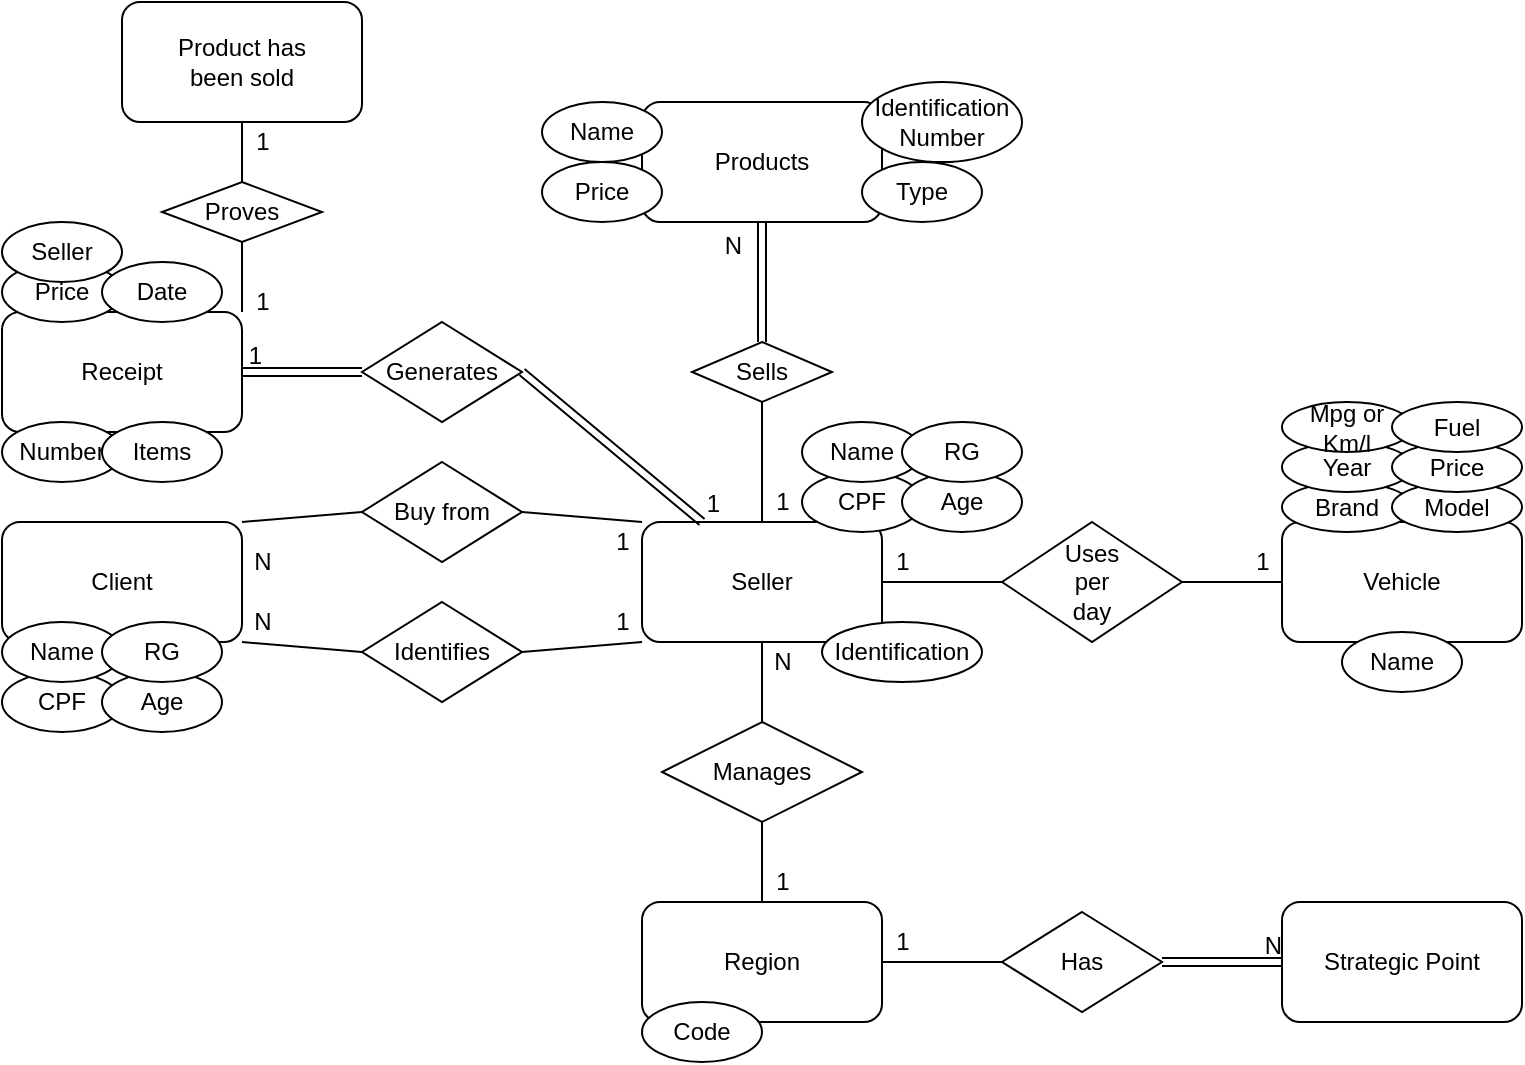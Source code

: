 <mxfile version="15.0.3" type="github">
  <diagram id="k11guvtthKiQcX3SNZ4W" name="Page-1">
    <mxGraphModel dx="1038" dy="519" grid="1" gridSize="10" guides="1" tooltips="1" connect="1" arrows="1" fold="1" page="1" pageScale="1" pageWidth="827" pageHeight="1169" math="0" shadow="0">
      <root>
        <mxCell id="0" />
        <mxCell id="1" parent="0" />
        <mxCell id="LhX5W8xOkdSVJUJ_W-s1-1" value="Region" style="rounded=1;whiteSpace=wrap;html=1;" vertex="1" parent="1">
          <mxGeometry x="370" y="610" width="120" height="60" as="geometry" />
        </mxCell>
        <mxCell id="LhX5W8xOkdSVJUJ_W-s1-2" value="Code" style="ellipse;whiteSpace=wrap;html=1;" vertex="1" parent="1">
          <mxGeometry x="370" y="660" width="60" height="30" as="geometry" />
        </mxCell>
        <mxCell id="LhX5W8xOkdSVJUJ_W-s1-3" value="Strategic Point" style="rounded=1;whiteSpace=wrap;html=1;" vertex="1" parent="1">
          <mxGeometry x="690" y="610" width="120" height="60" as="geometry" />
        </mxCell>
        <mxCell id="LhX5W8xOkdSVJUJ_W-s1-4" value="Has" style="rhombus;whiteSpace=wrap;html=1;" vertex="1" parent="1">
          <mxGeometry x="550" y="615" width="80" height="50" as="geometry" />
        </mxCell>
        <mxCell id="LhX5W8xOkdSVJUJ_W-s1-5" value="" style="endArrow=none;html=1;rounded=0;entryX=0;entryY=0.5;entryDx=0;entryDy=0;exitX=1;exitY=0.5;exitDx=0;exitDy=0;" edge="1" parent="1" source="LhX5W8xOkdSVJUJ_W-s1-1" target="LhX5W8xOkdSVJUJ_W-s1-4">
          <mxGeometry relative="1" as="geometry">
            <mxPoint x="420" y="680" as="sourcePoint" />
            <mxPoint x="580" y="680" as="targetPoint" />
          </mxGeometry>
        </mxCell>
        <mxCell id="LhX5W8xOkdSVJUJ_W-s1-6" value="1" style="text;html=1;align=center;verticalAlign=middle;resizable=0;points=[];autosize=1;strokeColor=none;" vertex="1" parent="1">
          <mxGeometry x="490" y="620" width="20" height="20" as="geometry" />
        </mxCell>
        <mxCell id="LhX5W8xOkdSVJUJ_W-s1-11" value="" style="shape=link;html=1;rounded=0;entryX=0;entryY=0.5;entryDx=0;entryDy=0;exitX=1;exitY=0.5;exitDx=0;exitDy=0;" edge="1" parent="1" source="LhX5W8xOkdSVJUJ_W-s1-4" target="LhX5W8xOkdSVJUJ_W-s1-3">
          <mxGeometry relative="1" as="geometry">
            <mxPoint x="420" y="680" as="sourcePoint" />
            <mxPoint x="580" y="680" as="targetPoint" />
          </mxGeometry>
        </mxCell>
        <mxCell id="LhX5W8xOkdSVJUJ_W-s1-12" value="N" style="resizable=0;html=1;align=right;verticalAlign=bottom;" connectable="0" vertex="1" parent="LhX5W8xOkdSVJUJ_W-s1-11">
          <mxGeometry x="1" relative="1" as="geometry" />
        </mxCell>
        <mxCell id="LhX5W8xOkdSVJUJ_W-s1-13" value="Manages" style="rhombus;whiteSpace=wrap;html=1;" vertex="1" parent="1">
          <mxGeometry x="380" y="520" width="100" height="50" as="geometry" />
        </mxCell>
        <mxCell id="LhX5W8xOkdSVJUJ_W-s1-14" value="" style="endArrow=none;html=1;rounded=0;exitX=0.5;exitY=1;exitDx=0;exitDy=0;entryX=0.5;entryY=0;entryDx=0;entryDy=0;" edge="1" parent="1" source="LhX5W8xOkdSVJUJ_W-s1-13" target="LhX5W8xOkdSVJUJ_W-s1-1">
          <mxGeometry relative="1" as="geometry">
            <mxPoint x="420" y="560" as="sourcePoint" />
            <mxPoint x="580" y="560" as="targetPoint" />
          </mxGeometry>
        </mxCell>
        <mxCell id="LhX5W8xOkdSVJUJ_W-s1-15" value="" style="endArrow=none;html=1;rounded=0;exitX=0.5;exitY=0;exitDx=0;exitDy=0;" edge="1" parent="1" source="LhX5W8xOkdSVJUJ_W-s1-13">
          <mxGeometry relative="1" as="geometry">
            <mxPoint x="420" y="580" as="sourcePoint" />
            <mxPoint x="430" y="470" as="targetPoint" />
          </mxGeometry>
        </mxCell>
        <mxCell id="LhX5W8xOkdSVJUJ_W-s1-16" value="Seller" style="rounded=1;whiteSpace=wrap;html=1;" vertex="1" parent="1">
          <mxGeometry x="370" y="420" width="120" height="60" as="geometry" />
        </mxCell>
        <mxCell id="LhX5W8xOkdSVJUJ_W-s1-17" value="N" style="text;html=1;align=center;verticalAlign=middle;resizable=0;points=[];autosize=1;strokeColor=none;" vertex="1" parent="1">
          <mxGeometry x="430" y="480" width="20" height="20" as="geometry" />
        </mxCell>
        <mxCell id="LhX5W8xOkdSVJUJ_W-s1-18" value="1" style="text;html=1;align=center;verticalAlign=middle;resizable=0;points=[];autosize=1;strokeColor=none;" vertex="1" parent="1">
          <mxGeometry x="430" y="590" width="20" height="20" as="geometry" />
        </mxCell>
        <mxCell id="LhX5W8xOkdSVJUJ_W-s1-19" value="Vehicle" style="rounded=1;whiteSpace=wrap;html=1;" vertex="1" parent="1">
          <mxGeometry x="690" y="420" width="120" height="60" as="geometry" />
        </mxCell>
        <mxCell id="LhX5W8xOkdSVJUJ_W-s1-20" value="Uses&lt;br&gt;per&lt;br&gt;day" style="rhombus;whiteSpace=wrap;html=1;" vertex="1" parent="1">
          <mxGeometry x="550" y="420" width="90" height="60" as="geometry" />
        </mxCell>
        <mxCell id="LhX5W8xOkdSVJUJ_W-s1-21" value="" style="endArrow=none;html=1;rounded=0;exitX=1;exitY=0.5;exitDx=0;exitDy=0;entryX=0;entryY=0.5;entryDx=0;entryDy=0;" edge="1" parent="1" source="LhX5W8xOkdSVJUJ_W-s1-16" target="LhX5W8xOkdSVJUJ_W-s1-20">
          <mxGeometry relative="1" as="geometry">
            <mxPoint x="420" y="440" as="sourcePoint" />
            <mxPoint x="580" y="440" as="targetPoint" />
          </mxGeometry>
        </mxCell>
        <mxCell id="LhX5W8xOkdSVJUJ_W-s1-22" value="1" style="text;html=1;align=center;verticalAlign=middle;resizable=0;points=[];autosize=1;strokeColor=none;" vertex="1" parent="1">
          <mxGeometry x="490" y="430" width="20" height="20" as="geometry" />
        </mxCell>
        <mxCell id="LhX5W8xOkdSVJUJ_W-s1-23" value="" style="endArrow=none;html=1;rounded=0;exitX=1;exitY=0.5;exitDx=0;exitDy=0;entryX=0;entryY=0.5;entryDx=0;entryDy=0;" edge="1" parent="1" source="LhX5W8xOkdSVJUJ_W-s1-20" target="LhX5W8xOkdSVJUJ_W-s1-19">
          <mxGeometry relative="1" as="geometry">
            <mxPoint x="660" y="449" as="sourcePoint" />
            <mxPoint x="740" y="449" as="targetPoint" />
            <Array as="points" />
          </mxGeometry>
        </mxCell>
        <mxCell id="LhX5W8xOkdSVJUJ_W-s1-24" value="1" style="text;html=1;align=center;verticalAlign=middle;resizable=0;points=[];autosize=1;strokeColor=none;" vertex="1" parent="1">
          <mxGeometry x="670" y="430" width="20" height="20" as="geometry" />
        </mxCell>
        <mxCell id="LhX5W8xOkdSVJUJ_W-s1-25" value="Products" style="rounded=1;whiteSpace=wrap;html=1;" vertex="1" parent="1">
          <mxGeometry x="370" y="210" width="120" height="60" as="geometry" />
        </mxCell>
        <mxCell id="LhX5W8xOkdSVJUJ_W-s1-27" value="Sells" style="rhombus;whiteSpace=wrap;html=1;" vertex="1" parent="1">
          <mxGeometry x="395" y="330" width="70" height="30" as="geometry" />
        </mxCell>
        <mxCell id="LhX5W8xOkdSVJUJ_W-s1-28" value="" style="endArrow=none;html=1;rounded=0;entryX=0.5;entryY=1;entryDx=0;entryDy=0;exitX=0.5;exitY=0;exitDx=0;exitDy=0;" edge="1" parent="1" source="LhX5W8xOkdSVJUJ_W-s1-16" target="LhX5W8xOkdSVJUJ_W-s1-27">
          <mxGeometry relative="1" as="geometry">
            <mxPoint x="420" y="420" as="sourcePoint" />
            <mxPoint x="580" y="420" as="targetPoint" />
          </mxGeometry>
        </mxCell>
        <mxCell id="LhX5W8xOkdSVJUJ_W-s1-30" value="" style="shape=link;html=1;rounded=0;entryX=0.5;entryY=1;entryDx=0;entryDy=0;exitX=0.5;exitY=0;exitDx=0;exitDy=0;" edge="1" parent="1" source="LhX5W8xOkdSVJUJ_W-s1-27" target="LhX5W8xOkdSVJUJ_W-s1-25">
          <mxGeometry relative="1" as="geometry">
            <mxPoint x="420" y="420" as="sourcePoint" />
            <mxPoint x="580" y="420" as="targetPoint" />
          </mxGeometry>
        </mxCell>
        <mxCell id="LhX5W8xOkdSVJUJ_W-s1-31" value="N" style="resizable=0;html=1;align=right;verticalAlign=bottom;" connectable="0" vertex="1" parent="LhX5W8xOkdSVJUJ_W-s1-30">
          <mxGeometry x="1" relative="1" as="geometry">
            <mxPoint x="-10" y="20" as="offset" />
          </mxGeometry>
        </mxCell>
        <mxCell id="LhX5W8xOkdSVJUJ_W-s1-32" value="1" style="text;html=1;align=center;verticalAlign=middle;resizable=0;points=[];autosize=1;strokeColor=none;" vertex="1" parent="1">
          <mxGeometry x="430" y="400" width="20" height="20" as="geometry" />
        </mxCell>
        <mxCell id="LhX5W8xOkdSVJUJ_W-s1-33" value="Client" style="rounded=1;whiteSpace=wrap;html=1;" vertex="1" parent="1">
          <mxGeometry x="50" y="420" width="120" height="60" as="geometry" />
        </mxCell>
        <mxCell id="LhX5W8xOkdSVJUJ_W-s1-35" value="Receipt" style="rounded=1;whiteSpace=wrap;html=1;" vertex="1" parent="1">
          <mxGeometry x="50" y="315" width="120" height="60" as="geometry" />
        </mxCell>
        <mxCell id="LhX5W8xOkdSVJUJ_W-s1-38" value="Generates" style="rhombus;whiteSpace=wrap;html=1;" vertex="1" parent="1">
          <mxGeometry x="230" y="320" width="80" height="50" as="geometry" />
        </mxCell>
        <mxCell id="LhX5W8xOkdSVJUJ_W-s1-45" value="" style="shape=link;html=1;rounded=0;entryX=1;entryY=0.5;entryDx=0;entryDy=0;exitX=0;exitY=0.5;exitDx=0;exitDy=0;" edge="1" parent="1" source="LhX5W8xOkdSVJUJ_W-s1-38" target="LhX5W8xOkdSVJUJ_W-s1-35">
          <mxGeometry relative="1" as="geometry">
            <mxPoint x="340" y="410" as="sourcePoint" />
            <mxPoint x="500" y="410" as="targetPoint" />
          </mxGeometry>
        </mxCell>
        <mxCell id="LhX5W8xOkdSVJUJ_W-s1-46" value="1" style="resizable=0;html=1;align=right;verticalAlign=bottom;" connectable="0" vertex="1" parent="LhX5W8xOkdSVJUJ_W-s1-45">
          <mxGeometry x="1" relative="1" as="geometry">
            <mxPoint x="10" as="offset" />
          </mxGeometry>
        </mxCell>
        <mxCell id="LhX5W8xOkdSVJUJ_W-s1-47" value="" style="shape=link;html=1;rounded=0;exitX=1;exitY=0.5;exitDx=0;exitDy=0;" edge="1" parent="1" source="LhX5W8xOkdSVJUJ_W-s1-38">
          <mxGeometry relative="1" as="geometry">
            <mxPoint x="210" y="320" as="sourcePoint" />
            <mxPoint x="400" y="420" as="targetPoint" />
          </mxGeometry>
        </mxCell>
        <mxCell id="LhX5W8xOkdSVJUJ_W-s1-48" value="1" style="resizable=0;html=1;align=right;verticalAlign=bottom;" connectable="0" vertex="1" parent="LhX5W8xOkdSVJUJ_W-s1-47">
          <mxGeometry x="1" relative="1" as="geometry">
            <mxPoint x="10" as="offset" />
          </mxGeometry>
        </mxCell>
        <mxCell id="LhX5W8xOkdSVJUJ_W-s1-50" value="Buy from" style="rhombus;whiteSpace=wrap;html=1;" vertex="1" parent="1">
          <mxGeometry x="230" y="390" width="80" height="50" as="geometry" />
        </mxCell>
        <mxCell id="LhX5W8xOkdSVJUJ_W-s1-51" value="" style="endArrow=none;html=1;rounded=0;exitX=1;exitY=0.5;exitDx=0;exitDy=0;entryX=0;entryY=0;entryDx=0;entryDy=0;" edge="1" parent="1" source="LhX5W8xOkdSVJUJ_W-s1-50" target="LhX5W8xOkdSVJUJ_W-s1-16">
          <mxGeometry relative="1" as="geometry">
            <mxPoint x="340" y="480" as="sourcePoint" />
            <mxPoint x="500" y="480" as="targetPoint" />
          </mxGeometry>
        </mxCell>
        <mxCell id="LhX5W8xOkdSVJUJ_W-s1-53" value="N" style="text;html=1;align=center;verticalAlign=middle;resizable=0;points=[];autosize=1;strokeColor=none;" vertex="1" parent="1">
          <mxGeometry x="170" y="430" width="20" height="20" as="geometry" />
        </mxCell>
        <mxCell id="LhX5W8xOkdSVJUJ_W-s1-54" value="1" style="text;html=1;align=center;verticalAlign=middle;resizable=0;points=[];autosize=1;strokeColor=none;" vertex="1" parent="1">
          <mxGeometry x="350" y="420" width="20" height="20" as="geometry" />
        </mxCell>
        <mxCell id="LhX5W8xOkdSVJUJ_W-s1-55" value="Identifies" style="rhombus;whiteSpace=wrap;html=1;" vertex="1" parent="1">
          <mxGeometry x="230" y="460" width="80" height="50" as="geometry" />
        </mxCell>
        <mxCell id="LhX5W8xOkdSVJUJ_W-s1-56" value="" style="endArrow=none;html=1;rounded=0;exitX=1;exitY=0.5;exitDx=0;exitDy=0;entryX=0;entryY=1;entryDx=0;entryDy=0;" edge="1" parent="1" source="LhX5W8xOkdSVJUJ_W-s1-55" target="LhX5W8xOkdSVJUJ_W-s1-16">
          <mxGeometry relative="1" as="geometry">
            <mxPoint x="340" y="480" as="sourcePoint" />
            <mxPoint x="500" y="480" as="targetPoint" />
          </mxGeometry>
        </mxCell>
        <mxCell id="LhX5W8xOkdSVJUJ_W-s1-57" value="" style="endArrow=none;html=1;rounded=0;exitX=1;exitY=1;exitDx=0;exitDy=0;entryX=0;entryY=0.5;entryDx=0;entryDy=0;" edge="1" parent="1" source="LhX5W8xOkdSVJUJ_W-s1-33" target="LhX5W8xOkdSVJUJ_W-s1-55">
          <mxGeometry relative="1" as="geometry">
            <mxPoint x="340" y="480" as="sourcePoint" />
            <mxPoint x="500" y="480" as="targetPoint" />
          </mxGeometry>
        </mxCell>
        <mxCell id="LhX5W8xOkdSVJUJ_W-s1-58" value="" style="endArrow=none;html=1;rounded=0;exitX=1;exitY=0;exitDx=0;exitDy=0;entryX=0;entryY=0.5;entryDx=0;entryDy=0;" edge="1" parent="1" source="LhX5W8xOkdSVJUJ_W-s1-33" target="LhX5W8xOkdSVJUJ_W-s1-50">
          <mxGeometry relative="1" as="geometry">
            <mxPoint x="340" y="480" as="sourcePoint" />
            <mxPoint x="500" y="480" as="targetPoint" />
          </mxGeometry>
        </mxCell>
        <mxCell id="LhX5W8xOkdSVJUJ_W-s1-59" value="N" style="text;html=1;align=center;verticalAlign=middle;resizable=0;points=[];autosize=1;strokeColor=none;" vertex="1" parent="1">
          <mxGeometry x="170" y="460" width="20" height="20" as="geometry" />
        </mxCell>
        <mxCell id="LhX5W8xOkdSVJUJ_W-s1-60" value="1" style="text;html=1;align=center;verticalAlign=middle;resizable=0;points=[];autosize=1;strokeColor=none;" vertex="1" parent="1">
          <mxGeometry x="350" y="460" width="20" height="20" as="geometry" />
        </mxCell>
        <mxCell id="LhX5W8xOkdSVJUJ_W-s1-61" value="Brand" style="ellipse;whiteSpace=wrap;html=1;direction=south;" vertex="1" parent="1">
          <mxGeometry x="690" y="400" width="65" height="25" as="geometry" />
        </mxCell>
        <mxCell id="LhX5W8xOkdSVJUJ_W-s1-62" value="Model" style="ellipse;whiteSpace=wrap;html=1;direction=south;" vertex="1" parent="1">
          <mxGeometry x="745" y="400" width="65" height="25" as="geometry" />
        </mxCell>
        <mxCell id="LhX5W8xOkdSVJUJ_W-s1-63" value="Year" style="ellipse;whiteSpace=wrap;html=1;direction=south;" vertex="1" parent="1">
          <mxGeometry x="690" y="380" width="65" height="25" as="geometry" />
        </mxCell>
        <mxCell id="LhX5W8xOkdSVJUJ_W-s1-64" value="Price" style="ellipse;whiteSpace=wrap;html=1;direction=south;" vertex="1" parent="1">
          <mxGeometry x="745" y="380" width="65" height="25" as="geometry" />
        </mxCell>
        <mxCell id="LhX5W8xOkdSVJUJ_W-s1-65" value="Mpg or&lt;br&gt;Km/l" style="ellipse;whiteSpace=wrap;html=1;direction=south;" vertex="1" parent="1">
          <mxGeometry x="690" y="360" width="65" height="25" as="geometry" />
        </mxCell>
        <mxCell id="LhX5W8xOkdSVJUJ_W-s1-66" value="Fuel" style="ellipse;whiteSpace=wrap;html=1;direction=south;" vertex="1" parent="1">
          <mxGeometry x="745" y="360" width="65" height="25" as="geometry" />
        </mxCell>
        <mxCell id="LhX5W8xOkdSVJUJ_W-s1-67" value="CPF" style="ellipse;whiteSpace=wrap;html=1;" vertex="1" parent="1">
          <mxGeometry x="450" y="395" width="60" height="30" as="geometry" />
        </mxCell>
        <mxCell id="LhX5W8xOkdSVJUJ_W-s1-68" value="Name" style="ellipse;whiteSpace=wrap;html=1;" vertex="1" parent="1">
          <mxGeometry x="450" y="370" width="60" height="30" as="geometry" />
        </mxCell>
        <mxCell id="LhX5W8xOkdSVJUJ_W-s1-69" value="Age" style="ellipse;whiteSpace=wrap;html=1;" vertex="1" parent="1">
          <mxGeometry x="500" y="395" width="60" height="30" as="geometry" />
        </mxCell>
        <mxCell id="LhX5W8xOkdSVJUJ_W-s1-71" value="RG" style="ellipse;whiteSpace=wrap;html=1;" vertex="1" parent="1">
          <mxGeometry x="500" y="370" width="60" height="30" as="geometry" />
        </mxCell>
        <mxCell id="LhX5W8xOkdSVJUJ_W-s1-72" value="Identification" style="ellipse;whiteSpace=wrap;html=1;" vertex="1" parent="1">
          <mxGeometry x="460" y="470" width="80" height="30" as="geometry" />
        </mxCell>
        <mxCell id="LhX5W8xOkdSVJUJ_W-s1-73" value="CPF" style="ellipse;whiteSpace=wrap;html=1;" vertex="1" parent="1">
          <mxGeometry x="50" y="495" width="60" height="30" as="geometry" />
        </mxCell>
        <mxCell id="LhX5W8xOkdSVJUJ_W-s1-74" value="Name" style="ellipse;whiteSpace=wrap;html=1;" vertex="1" parent="1">
          <mxGeometry x="50" y="470" width="60" height="30" as="geometry" />
        </mxCell>
        <mxCell id="LhX5W8xOkdSVJUJ_W-s1-75" value="Age" style="ellipse;whiteSpace=wrap;html=1;" vertex="1" parent="1">
          <mxGeometry x="100" y="495" width="60" height="30" as="geometry" />
        </mxCell>
        <mxCell id="LhX5W8xOkdSVJUJ_W-s1-76" value="RG" style="ellipse;whiteSpace=wrap;html=1;" vertex="1" parent="1">
          <mxGeometry x="100" y="470" width="60" height="30" as="geometry" />
        </mxCell>
        <mxCell id="LhX5W8xOkdSVJUJ_W-s1-77" value="Number" style="ellipse;whiteSpace=wrap;html=1;" vertex="1" parent="1">
          <mxGeometry x="50" y="370" width="60" height="30" as="geometry" />
        </mxCell>
        <mxCell id="LhX5W8xOkdSVJUJ_W-s1-78" value="Items" style="ellipse;whiteSpace=wrap;html=1;" vertex="1" parent="1">
          <mxGeometry x="100" y="370" width="60" height="30" as="geometry" />
        </mxCell>
        <mxCell id="LhX5W8xOkdSVJUJ_W-s1-79" value="Price" style="ellipse;whiteSpace=wrap;html=1;" vertex="1" parent="1">
          <mxGeometry x="50" y="290" width="60" height="30" as="geometry" />
        </mxCell>
        <mxCell id="LhX5W8xOkdSVJUJ_W-s1-80" value="Date" style="ellipse;whiteSpace=wrap;html=1;" vertex="1" parent="1">
          <mxGeometry x="100" y="290" width="60" height="30" as="geometry" />
        </mxCell>
        <mxCell id="LhX5W8xOkdSVJUJ_W-s1-81" value="Seller" style="ellipse;whiteSpace=wrap;html=1;" vertex="1" parent="1">
          <mxGeometry x="50" y="270" width="60" height="30" as="geometry" />
        </mxCell>
        <mxCell id="LhX5W8xOkdSVJUJ_W-s1-82" value="Identification&lt;br&gt;Number" style="ellipse;whiteSpace=wrap;html=1;" vertex="1" parent="1">
          <mxGeometry x="480" y="200" width="80" height="40" as="geometry" />
        </mxCell>
        <mxCell id="LhX5W8xOkdSVJUJ_W-s1-83" value="Type" style="ellipse;whiteSpace=wrap;html=1;" vertex="1" parent="1">
          <mxGeometry x="480" y="240" width="60" height="30" as="geometry" />
        </mxCell>
        <mxCell id="LhX5W8xOkdSVJUJ_W-s1-84" value="Price" style="ellipse;whiteSpace=wrap;html=1;" vertex="1" parent="1">
          <mxGeometry x="320" y="240" width="60" height="30" as="geometry" />
        </mxCell>
        <mxCell id="LhX5W8xOkdSVJUJ_W-s1-85" value="Name" style="ellipse;whiteSpace=wrap;html=1;" vertex="1" parent="1">
          <mxGeometry x="320" y="210" width="60" height="30" as="geometry" />
        </mxCell>
        <mxCell id="LhX5W8xOkdSVJUJ_W-s1-86" value="Name" style="ellipse;whiteSpace=wrap;html=1;" vertex="1" parent="1">
          <mxGeometry x="720" y="475" width="60" height="30" as="geometry" />
        </mxCell>
        <mxCell id="LhX5W8xOkdSVJUJ_W-s1-87" value="" style="endArrow=none;html=1;rounded=0;exitX=1;exitY=0;exitDx=0;exitDy=0;" edge="1" parent="1" source="LhX5W8xOkdSVJUJ_W-s1-35">
          <mxGeometry relative="1" as="geometry">
            <mxPoint x="190" y="284.5" as="sourcePoint" />
            <mxPoint x="170" y="280" as="targetPoint" />
          </mxGeometry>
        </mxCell>
        <mxCell id="LhX5W8xOkdSVJUJ_W-s1-88" value="Proves" style="shape=rhombus;perimeter=rhombusPerimeter;whiteSpace=wrap;html=1;align=center;" vertex="1" parent="1">
          <mxGeometry x="130" y="250" width="80" height="30" as="geometry" />
        </mxCell>
        <mxCell id="LhX5W8xOkdSVJUJ_W-s1-89" value="1" style="text;html=1;align=center;verticalAlign=middle;resizable=0;points=[];autosize=1;strokeColor=none;" vertex="1" parent="1">
          <mxGeometry x="170" y="300" width="20" height="20" as="geometry" />
        </mxCell>
        <mxCell id="LhX5W8xOkdSVJUJ_W-s1-90" value="" style="endArrow=none;html=1;rounded=0;exitX=0.5;exitY=0;exitDx=0;exitDy=0;" edge="1" parent="1" source="LhX5W8xOkdSVJUJ_W-s1-88">
          <mxGeometry relative="1" as="geometry">
            <mxPoint x="330" y="300" as="sourcePoint" />
            <mxPoint x="170" y="210" as="targetPoint" />
          </mxGeometry>
        </mxCell>
        <mxCell id="LhX5W8xOkdSVJUJ_W-s1-91" value="Product has&lt;br&gt;been sold" style="rounded=1;whiteSpace=wrap;html=1;" vertex="1" parent="1">
          <mxGeometry x="110" y="160" width="120" height="60" as="geometry" />
        </mxCell>
        <mxCell id="LhX5W8xOkdSVJUJ_W-s1-92" value="1" style="text;html=1;align=center;verticalAlign=middle;resizable=0;points=[];autosize=1;strokeColor=none;" vertex="1" parent="1">
          <mxGeometry x="170" y="220" width="20" height="20" as="geometry" />
        </mxCell>
      </root>
    </mxGraphModel>
  </diagram>
</mxfile>
